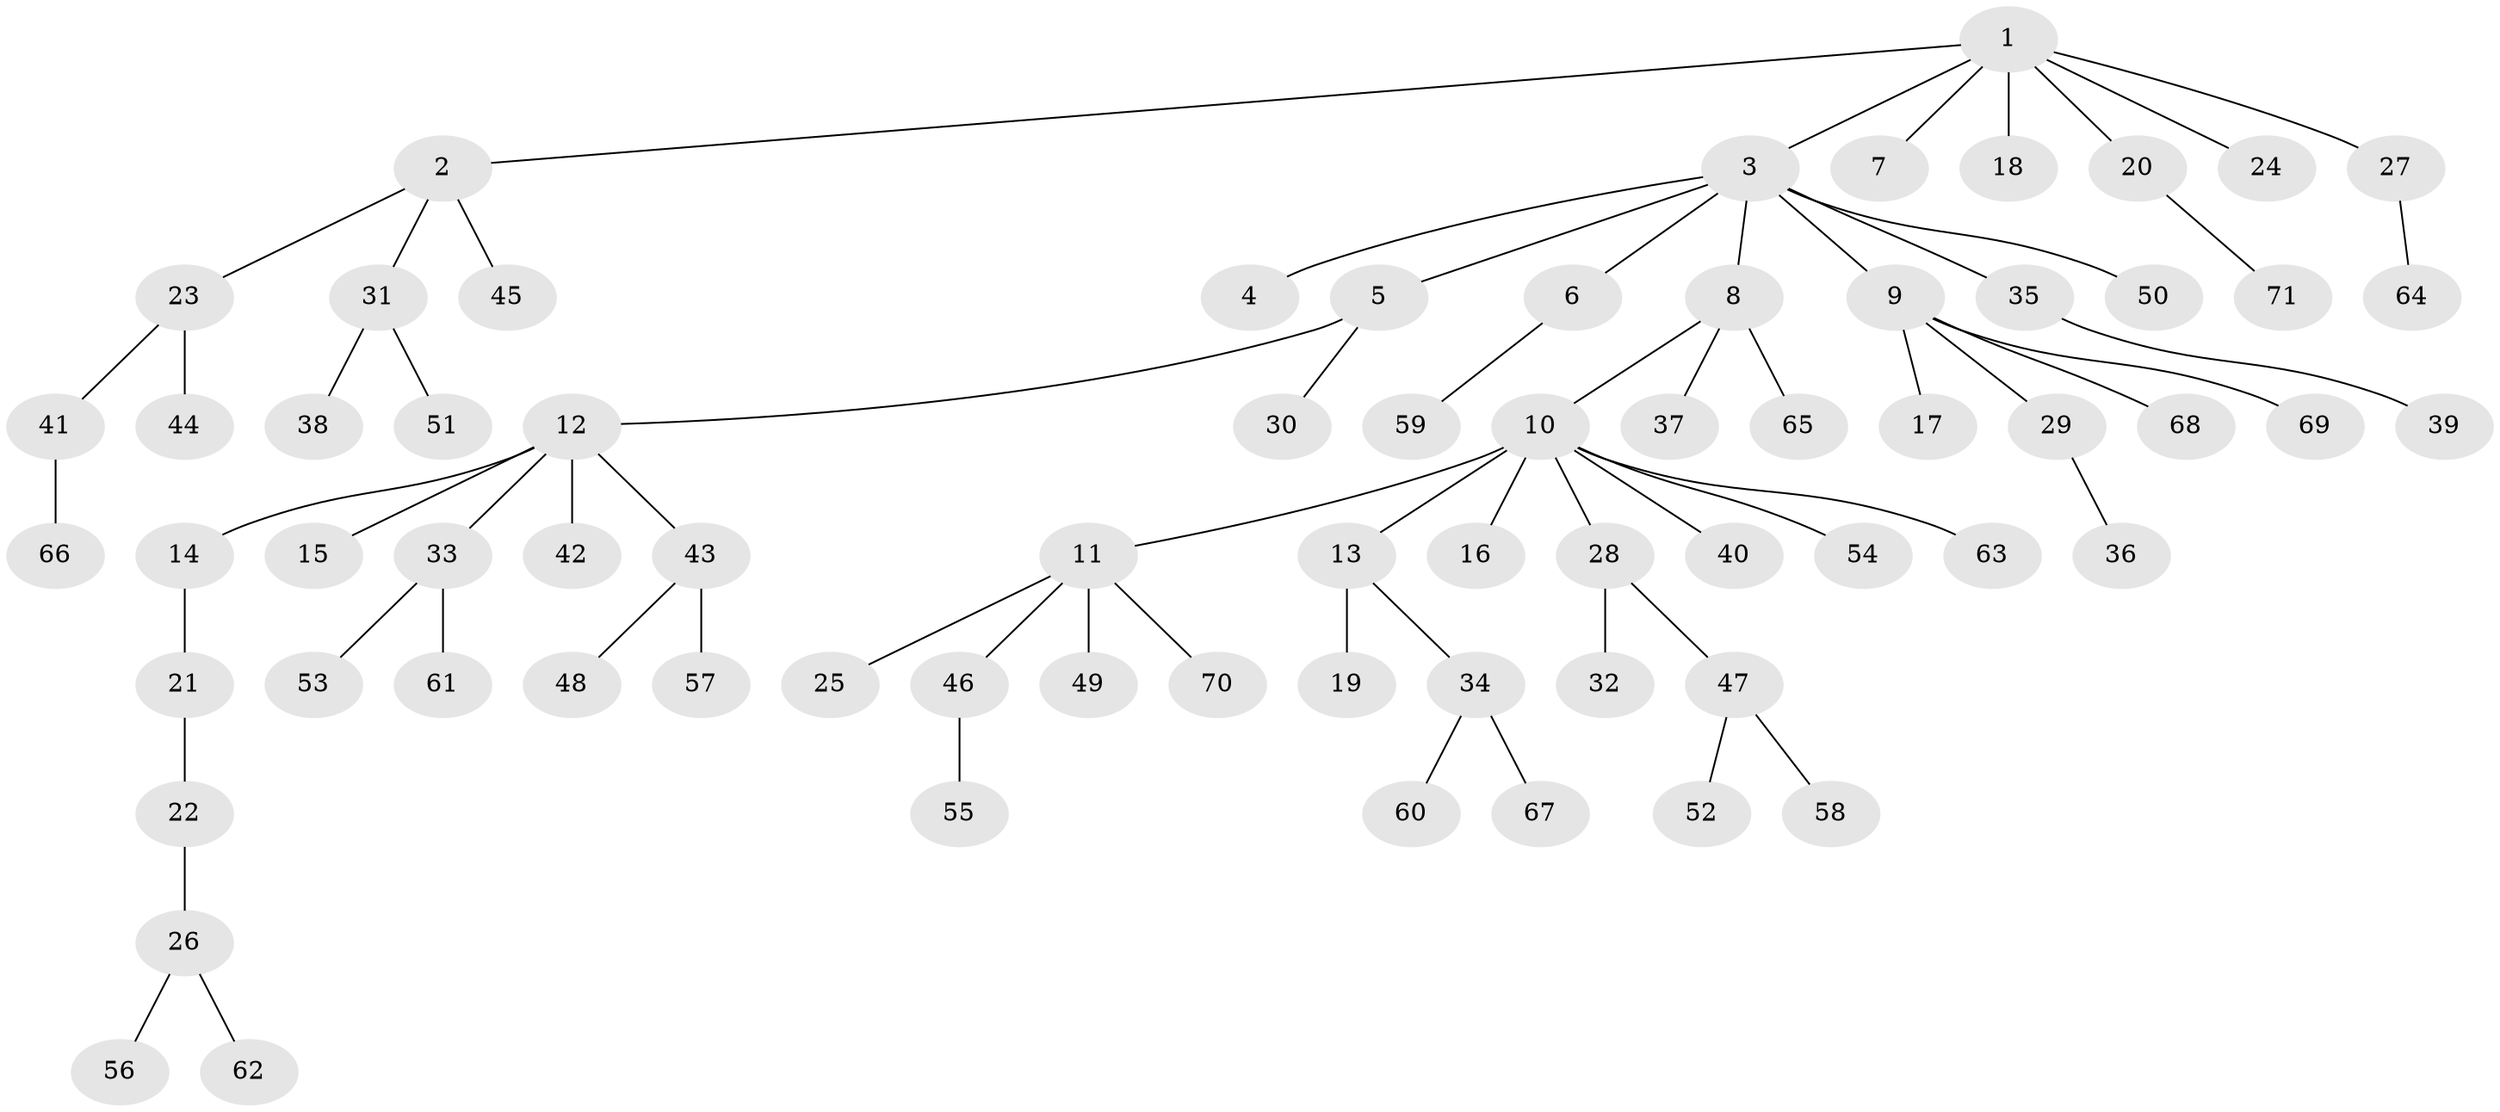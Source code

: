 // coarse degree distribution, {1: 0.6, 5: 0.03333333333333333, 2: 0.16666666666666666, 6: 0.06666666666666667, 4: 0.03333333333333333, 3: 0.1}
// Generated by graph-tools (version 1.1) at 2025/37/03/04/25 23:37:24]
// undirected, 71 vertices, 70 edges
graph export_dot {
  node [color=gray90,style=filled];
  1;
  2;
  3;
  4;
  5;
  6;
  7;
  8;
  9;
  10;
  11;
  12;
  13;
  14;
  15;
  16;
  17;
  18;
  19;
  20;
  21;
  22;
  23;
  24;
  25;
  26;
  27;
  28;
  29;
  30;
  31;
  32;
  33;
  34;
  35;
  36;
  37;
  38;
  39;
  40;
  41;
  42;
  43;
  44;
  45;
  46;
  47;
  48;
  49;
  50;
  51;
  52;
  53;
  54;
  55;
  56;
  57;
  58;
  59;
  60;
  61;
  62;
  63;
  64;
  65;
  66;
  67;
  68;
  69;
  70;
  71;
  1 -- 2;
  1 -- 3;
  1 -- 7;
  1 -- 18;
  1 -- 20;
  1 -- 24;
  1 -- 27;
  2 -- 23;
  2 -- 31;
  2 -- 45;
  3 -- 4;
  3 -- 5;
  3 -- 6;
  3 -- 8;
  3 -- 9;
  3 -- 35;
  3 -- 50;
  5 -- 12;
  5 -- 30;
  6 -- 59;
  8 -- 10;
  8 -- 37;
  8 -- 65;
  9 -- 17;
  9 -- 29;
  9 -- 68;
  9 -- 69;
  10 -- 11;
  10 -- 13;
  10 -- 16;
  10 -- 28;
  10 -- 40;
  10 -- 54;
  10 -- 63;
  11 -- 25;
  11 -- 46;
  11 -- 49;
  11 -- 70;
  12 -- 14;
  12 -- 15;
  12 -- 33;
  12 -- 42;
  12 -- 43;
  13 -- 19;
  13 -- 34;
  14 -- 21;
  20 -- 71;
  21 -- 22;
  22 -- 26;
  23 -- 41;
  23 -- 44;
  26 -- 56;
  26 -- 62;
  27 -- 64;
  28 -- 32;
  28 -- 47;
  29 -- 36;
  31 -- 38;
  31 -- 51;
  33 -- 53;
  33 -- 61;
  34 -- 60;
  34 -- 67;
  35 -- 39;
  41 -- 66;
  43 -- 48;
  43 -- 57;
  46 -- 55;
  47 -- 52;
  47 -- 58;
}
